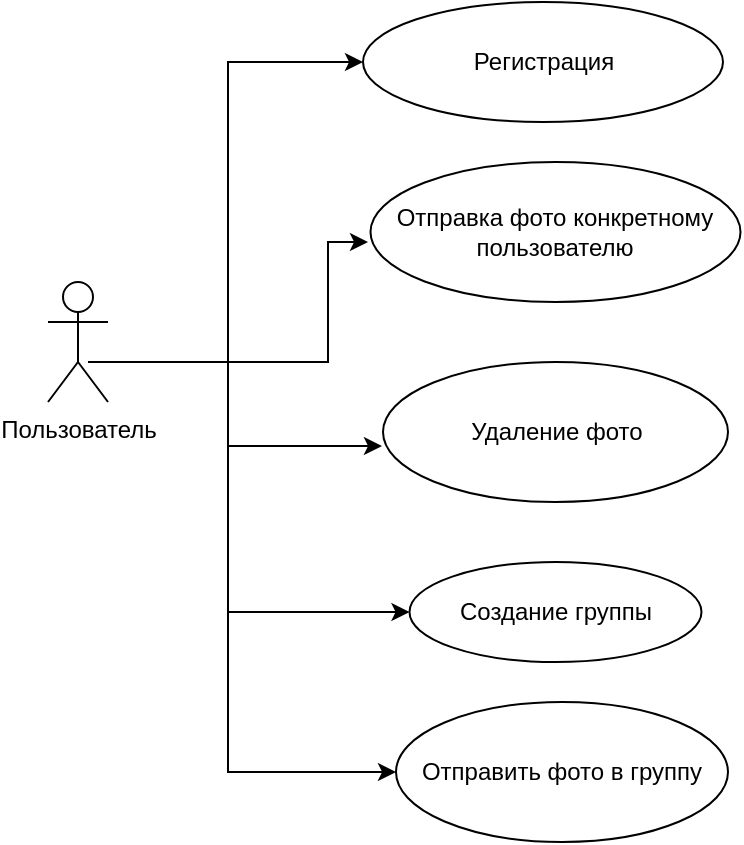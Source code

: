 <mxfile version="15.7.0" type="github">
  <diagram id="9DvyNAnzWmax22KbAMWH" name="Page-1">
    <mxGraphModel dx="868" dy="482" grid="1" gridSize="10" guides="1" tooltips="1" connect="1" arrows="1" fold="1" page="1" pageScale="1" pageWidth="827" pageHeight="1169" math="0" shadow="0">
      <root>
        <mxCell id="0" />
        <mxCell id="1" parent="0" />
        <mxCell id="swak1WKB2JMvL7ucUvrD-1" value="Пользователь" style="shape=umlActor;verticalLabelPosition=bottom;verticalAlign=top;html=1;outlineConnect=0;" vertex="1" parent="1">
          <mxGeometry x="140" y="170" width="30" height="60" as="geometry" />
        </mxCell>
        <mxCell id="swak1WKB2JMvL7ucUvrD-2" value="Регистрация" style="ellipse;whiteSpace=wrap;html=1;" vertex="1" parent="1">
          <mxGeometry x="297.5" y="30" width="180" height="60" as="geometry" />
        </mxCell>
        <mxCell id="swak1WKB2JMvL7ucUvrD-3" value="Отправка фото конкретному пользователю" style="ellipse;whiteSpace=wrap;html=1;" vertex="1" parent="1">
          <mxGeometry x="301.25" y="110" width="185" height="70" as="geometry" />
        </mxCell>
        <mxCell id="swak1WKB2JMvL7ucUvrD-4" value="Удаление фото" style="ellipse;whiteSpace=wrap;html=1;" vertex="1" parent="1">
          <mxGeometry x="307.5" y="210" width="172.5" height="70" as="geometry" />
        </mxCell>
        <mxCell id="swak1WKB2JMvL7ucUvrD-5" value="Создание группы" style="ellipse;whiteSpace=wrap;html=1;" vertex="1" parent="1">
          <mxGeometry x="320.75" y="310" width="146" height="50" as="geometry" />
        </mxCell>
        <mxCell id="swak1WKB2JMvL7ucUvrD-6" value="Отправить фото в группу" style="ellipse;whiteSpace=wrap;html=1;" vertex="1" parent="1">
          <mxGeometry x="314" y="380" width="166" height="70" as="geometry" />
        </mxCell>
        <mxCell id="swak1WKB2JMvL7ucUvrD-7" value="" style="endArrow=classic;html=1;rounded=0;entryX=0;entryY=0.5;entryDx=0;entryDy=0;" edge="1" parent="1" target="swak1WKB2JMvL7ucUvrD-2">
          <mxGeometry width="50" height="50" relative="1" as="geometry">
            <mxPoint x="230" y="210" as="sourcePoint" />
            <mxPoint x="240" y="130" as="targetPoint" />
            <Array as="points">
              <mxPoint x="230" y="60" />
            </Array>
          </mxGeometry>
        </mxCell>
        <mxCell id="swak1WKB2JMvL7ucUvrD-8" value="" style="endArrow=none;html=1;rounded=0;" edge="1" parent="1">
          <mxGeometry width="50" height="50" relative="1" as="geometry">
            <mxPoint x="160" y="210" as="sourcePoint" />
            <mxPoint x="230" y="210" as="targetPoint" />
          </mxGeometry>
        </mxCell>
        <mxCell id="swak1WKB2JMvL7ucUvrD-12" value="" style="endArrow=classic;html=1;rounded=0;" edge="1" parent="1">
          <mxGeometry width="50" height="50" relative="1" as="geometry">
            <mxPoint x="230" y="210" as="sourcePoint" />
            <mxPoint x="300" y="150" as="targetPoint" />
            <Array as="points">
              <mxPoint x="280" y="210" />
              <mxPoint x="280" y="150" />
            </Array>
          </mxGeometry>
        </mxCell>
        <mxCell id="swak1WKB2JMvL7ucUvrD-13" value="" style="endArrow=classic;html=1;rounded=0;entryX=-0.003;entryY=0.6;entryDx=0;entryDy=0;entryPerimeter=0;" edge="1" parent="1" target="swak1WKB2JMvL7ucUvrD-4">
          <mxGeometry width="50" height="50" relative="1" as="geometry">
            <mxPoint x="230" y="210" as="sourcePoint" />
            <mxPoint x="310" y="210" as="targetPoint" />
            <Array as="points">
              <mxPoint x="230" y="252" />
            </Array>
          </mxGeometry>
        </mxCell>
        <mxCell id="swak1WKB2JMvL7ucUvrD-14" value="" style="endArrow=classic;html=1;rounded=0;entryX=0;entryY=0.5;entryDx=0;entryDy=0;" edge="1" parent="1" target="swak1WKB2JMvL7ucUvrD-5">
          <mxGeometry width="50" height="50" relative="1" as="geometry">
            <mxPoint x="230" y="250" as="sourcePoint" />
            <mxPoint x="320" y="300" as="targetPoint" />
            <Array as="points">
              <mxPoint x="230" y="335" />
            </Array>
          </mxGeometry>
        </mxCell>
        <mxCell id="swak1WKB2JMvL7ucUvrD-15" value="" style="endArrow=classic;html=1;rounded=0;entryX=0;entryY=0.5;entryDx=0;entryDy=0;" edge="1" parent="1" target="swak1WKB2JMvL7ucUvrD-6">
          <mxGeometry width="50" height="50" relative="1" as="geometry">
            <mxPoint x="230" y="330" as="sourcePoint" />
            <mxPoint x="310" y="390" as="targetPoint" />
            <Array as="points">
              <mxPoint x="230" y="415" />
            </Array>
          </mxGeometry>
        </mxCell>
      </root>
    </mxGraphModel>
  </diagram>
</mxfile>
